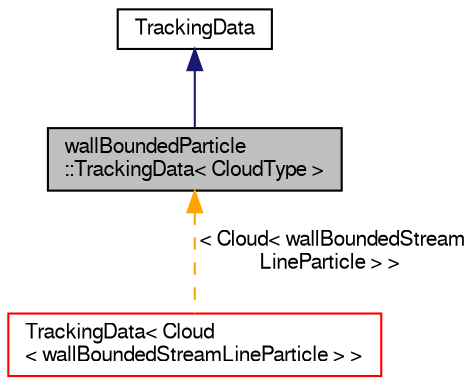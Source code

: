 digraph "wallBoundedParticle::TrackingData&lt; CloudType &gt;"
{
  bgcolor="transparent";
  edge [fontname="FreeSans",fontsize="10",labelfontname="FreeSans",labelfontsize="10"];
  node [fontname="FreeSans",fontsize="10",shape=record];
  Node0 [label="wallBoundedParticle\l::TrackingData\< CloudType \>",height=0.2,width=0.4,color="black", fillcolor="grey75", style="filled", fontcolor="black"];
  Node1 -> Node0 [dir="back",color="midnightblue",fontsize="10",style="solid",fontname="FreeSans"];
  Node1 [label="TrackingData",height=0.2,width=0.4,color="black",URL="$a23590.html"];
  Node0 -> Node2 [dir="back",color="orange",fontsize="10",style="dashed",label=" \< Cloud\< wallBoundedStream\lLineParticle \> \>" ,fontname="FreeSans"];
  Node2 [label="TrackingData\< Cloud\l\< wallBoundedStreamLineParticle \> \>",height=0.2,width=0.4,color="red",URL="$a28798.html"];
}
